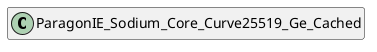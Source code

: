 @startuml
set namespaceSeparator \\
hide members
hide << alias >> circle

class ParagonIE_Sodium_Core_Curve25519_Ge_Cached
@enduml
